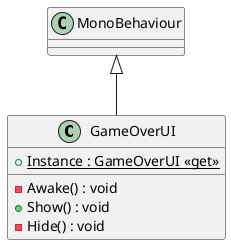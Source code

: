 @startuml
class GameOverUI {
    + {static} Instance : GameOverUI <<get>>
    - Awake() : void
    + Show() : void
    - Hide() : void
}
MonoBehaviour <|-- GameOverUI
@enduml
